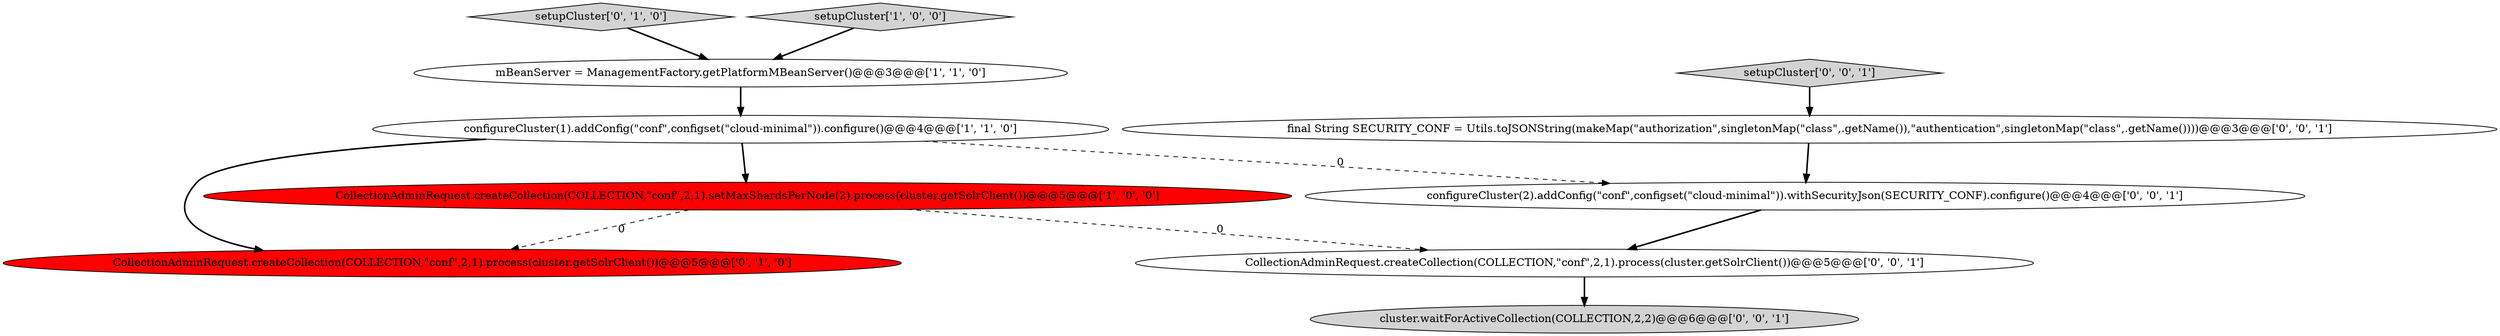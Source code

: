 digraph {
6 [style = filled, label = "configureCluster(2).addConfig(\"conf\",configset(\"cloud-minimal\")).withSecurityJson(SECURITY_CONF).configure()@@@4@@@['0', '0', '1']", fillcolor = white, shape = ellipse image = "AAA0AAABBB3BBB"];
4 [style = filled, label = "setupCluster['0', '1', '0']", fillcolor = lightgray, shape = diamond image = "AAA0AAABBB2BBB"];
5 [style = filled, label = "CollectionAdminRequest.createCollection(COLLECTION,\"conf\",2,1).process(cluster.getSolrClient())@@@5@@@['0', '1', '0']", fillcolor = red, shape = ellipse image = "AAA1AAABBB2BBB"];
10 [style = filled, label = "cluster.waitForActiveCollection(COLLECTION,2,2)@@@6@@@['0', '0', '1']", fillcolor = lightgray, shape = ellipse image = "AAA0AAABBB3BBB"];
9 [style = filled, label = "CollectionAdminRequest.createCollection(COLLECTION,\"conf\",2,1).process(cluster.getSolrClient())@@@5@@@['0', '0', '1']", fillcolor = white, shape = ellipse image = "AAA0AAABBB3BBB"];
8 [style = filled, label = "setupCluster['0', '0', '1']", fillcolor = lightgray, shape = diamond image = "AAA0AAABBB3BBB"];
1 [style = filled, label = "CollectionAdminRequest.createCollection(COLLECTION,\"conf\",2,1).setMaxShardsPerNode(2).process(cluster.getSolrClient())@@@5@@@['1', '0', '0']", fillcolor = red, shape = ellipse image = "AAA1AAABBB1BBB"];
2 [style = filled, label = "mBeanServer = ManagementFactory.getPlatformMBeanServer()@@@3@@@['1', '1', '0']", fillcolor = white, shape = ellipse image = "AAA0AAABBB1BBB"];
0 [style = filled, label = "setupCluster['1', '0', '0']", fillcolor = lightgray, shape = diamond image = "AAA0AAABBB1BBB"];
7 [style = filled, label = "final String SECURITY_CONF = Utils.toJSONString(makeMap(\"authorization\",singletonMap(\"class\",.getName()),\"authentication\",singletonMap(\"class\",.getName())))@@@3@@@['0', '0', '1']", fillcolor = white, shape = ellipse image = "AAA0AAABBB3BBB"];
3 [style = filled, label = "configureCluster(1).addConfig(\"conf\",configset(\"cloud-minimal\")).configure()@@@4@@@['1', '1', '0']", fillcolor = white, shape = ellipse image = "AAA0AAABBB1BBB"];
8->7 [style = bold, label=""];
1->9 [style = dashed, label="0"];
3->5 [style = bold, label=""];
3->6 [style = dashed, label="0"];
7->6 [style = bold, label=""];
4->2 [style = bold, label=""];
1->5 [style = dashed, label="0"];
6->9 [style = bold, label=""];
9->10 [style = bold, label=""];
3->1 [style = bold, label=""];
2->3 [style = bold, label=""];
0->2 [style = bold, label=""];
}
